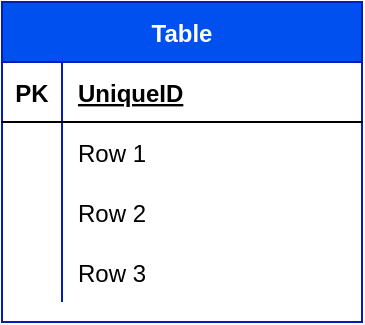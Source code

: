 <mxfile version="15.9.4" type="github"><diagram id="QcaPB6LnQUTitkFD0ahE" name="Page-1"><mxGraphModel dx="946" dy="532" grid="1" gridSize="10" guides="1" tooltips="1" connect="1" arrows="1" fold="1" page="1" pageScale="1" pageWidth="827" pageHeight="1169" math="0" shadow="0"><root><mxCell id="0"/><mxCell id="1" parent="0"/><mxCell id="MU8VJoCW0tfp1P0P04U9-9" value="Table" style="shape=table;startSize=30;container=1;collapsible=1;childLayout=tableLayout;fixedRows=1;rowLines=0;fontStyle=1;align=center;resizeLast=1;fillColor=#0050ef;fontColor=#ffffff;strokeColor=#001DBC;" parent="1" vertex="1"><mxGeometry x="40" y="90" width="180" height="160" as="geometry"><mxRectangle x="40" y="90" width="60" height="30" as="alternateBounds"/></mxGeometry></mxCell><mxCell id="MU8VJoCW0tfp1P0P04U9-10" value="" style="shape=partialRectangle;collapsible=0;dropTarget=0;pointerEvents=0;fillColor=none;top=0;left=0;bottom=1;right=0;points=[[0,0.5],[1,0.5]];portConstraint=eastwest;" parent="MU8VJoCW0tfp1P0P04U9-9" vertex="1"><mxGeometry y="30" width="180" height="30" as="geometry"/></mxCell><mxCell id="MU8VJoCW0tfp1P0P04U9-11" value="PK" style="shape=partialRectangle;connectable=0;fillColor=none;top=0;left=0;bottom=0;right=0;fontStyle=1;overflow=hidden;" parent="MU8VJoCW0tfp1P0P04U9-10" vertex="1"><mxGeometry width="30" height="30" as="geometry"><mxRectangle width="30" height="30" as="alternateBounds"/></mxGeometry></mxCell><mxCell id="MU8VJoCW0tfp1P0P04U9-12" value="UniqueID" style="shape=partialRectangle;connectable=0;fillColor=none;top=0;left=0;bottom=0;right=0;align=left;spacingLeft=6;fontStyle=5;overflow=hidden;" parent="MU8VJoCW0tfp1P0P04U9-10" vertex="1"><mxGeometry x="30" width="150" height="30" as="geometry"><mxRectangle width="150" height="30" as="alternateBounds"/></mxGeometry></mxCell><mxCell id="MU8VJoCW0tfp1P0P04U9-13" value="" style="shape=partialRectangle;collapsible=0;dropTarget=0;pointerEvents=0;fillColor=none;top=0;left=0;bottom=0;right=0;points=[[0,0.5],[1,0.5]];portConstraint=eastwest;" parent="MU8VJoCW0tfp1P0P04U9-9" vertex="1"><mxGeometry y="60" width="180" height="30" as="geometry"/></mxCell><mxCell id="MU8VJoCW0tfp1P0P04U9-14" value="" style="shape=partialRectangle;connectable=0;fillColor=none;top=0;left=0;bottom=0;right=0;editable=1;overflow=hidden;" parent="MU8VJoCW0tfp1P0P04U9-13" vertex="1"><mxGeometry width="30" height="30" as="geometry"><mxRectangle width="30" height="30" as="alternateBounds"/></mxGeometry></mxCell><mxCell id="MU8VJoCW0tfp1P0P04U9-15" value="Row 1" style="shape=partialRectangle;connectable=0;fillColor=none;top=0;left=0;bottom=0;right=0;align=left;spacingLeft=6;overflow=hidden;" parent="MU8VJoCW0tfp1P0P04U9-13" vertex="1"><mxGeometry x="30" width="150" height="30" as="geometry"><mxRectangle width="150" height="30" as="alternateBounds"/></mxGeometry></mxCell><mxCell id="MU8VJoCW0tfp1P0P04U9-16" value="" style="shape=partialRectangle;collapsible=0;dropTarget=0;pointerEvents=0;fillColor=none;top=0;left=0;bottom=0;right=0;points=[[0,0.5],[1,0.5]];portConstraint=eastwest;" parent="MU8VJoCW0tfp1P0P04U9-9" vertex="1"><mxGeometry y="90" width="180" height="30" as="geometry"/></mxCell><mxCell id="MU8VJoCW0tfp1P0P04U9-17" value="" style="shape=partialRectangle;connectable=0;fillColor=none;top=0;left=0;bottom=0;right=0;editable=1;overflow=hidden;" parent="MU8VJoCW0tfp1P0P04U9-16" vertex="1"><mxGeometry width="30" height="30" as="geometry"><mxRectangle width="30" height="30" as="alternateBounds"/></mxGeometry></mxCell><mxCell id="MU8VJoCW0tfp1P0P04U9-18" value="Row 2" style="shape=partialRectangle;connectable=0;fillColor=none;top=0;left=0;bottom=0;right=0;align=left;spacingLeft=6;overflow=hidden;" parent="MU8VJoCW0tfp1P0P04U9-16" vertex="1"><mxGeometry x="30" width="150" height="30" as="geometry"><mxRectangle width="150" height="30" as="alternateBounds"/></mxGeometry></mxCell><mxCell id="MU8VJoCW0tfp1P0P04U9-19" value="" style="shape=partialRectangle;collapsible=0;dropTarget=0;pointerEvents=0;fillColor=none;top=0;left=0;bottom=0;right=0;points=[[0,0.5],[1,0.5]];portConstraint=eastwest;" parent="MU8VJoCW0tfp1P0P04U9-9" vertex="1"><mxGeometry y="120" width="180" height="30" as="geometry"/></mxCell><mxCell id="MU8VJoCW0tfp1P0P04U9-20" value="" style="shape=partialRectangle;connectable=0;fillColor=none;top=0;left=0;bottom=0;right=0;editable=1;overflow=hidden;" parent="MU8VJoCW0tfp1P0P04U9-19" vertex="1"><mxGeometry width="30" height="30" as="geometry"><mxRectangle width="30" height="30" as="alternateBounds"/></mxGeometry></mxCell><mxCell id="MU8VJoCW0tfp1P0P04U9-21" value="Row 3" style="shape=partialRectangle;connectable=0;fillColor=none;top=0;left=0;bottom=0;right=0;align=left;spacingLeft=6;overflow=hidden;" parent="MU8VJoCW0tfp1P0P04U9-19" vertex="1"><mxGeometry x="30" width="150" height="30" as="geometry"><mxRectangle width="150" height="30" as="alternateBounds"/></mxGeometry></mxCell></root></mxGraphModel></diagram></mxfile>